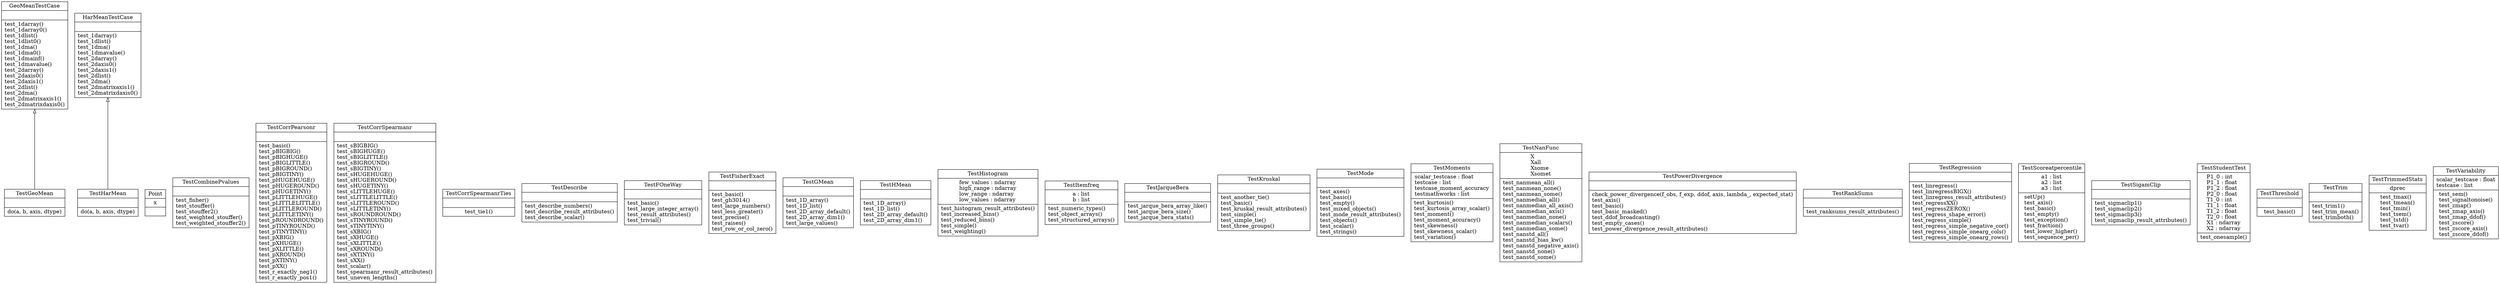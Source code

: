digraph "classes_19" {
rankdir=BT
charset="utf-8"
"test_stats.GeoMeanTestCase" [color="black", fontcolor="black", label=<{GeoMeanTestCase|<br ALIGN="LEFT"/>|test_1darray()<br ALIGN="LEFT"/>test_1darray0()<br ALIGN="LEFT"/>test_1dlist()<br ALIGN="LEFT"/>test_1dlist0()<br ALIGN="LEFT"/>test_1dma()<br ALIGN="LEFT"/>test_1dma0()<br ALIGN="LEFT"/>test_1dmainf()<br ALIGN="LEFT"/>test_1dmavalue()<br ALIGN="LEFT"/>test_2darray()<br ALIGN="LEFT"/>test_2daxis0()<br ALIGN="LEFT"/>test_2daxis1()<br ALIGN="LEFT"/>test_2dlist()<br ALIGN="LEFT"/>test_2dma()<br ALIGN="LEFT"/>test_2dmatrixaxis1()<br ALIGN="LEFT"/>test_2dmatrixdaxis0()<br ALIGN="LEFT"/>}>, shape="record", style="solid"];
"test_stats.HarMeanTestCase" [color="black", fontcolor="black", label=<{HarMeanTestCase|<br ALIGN="LEFT"/>|test_1darray()<br ALIGN="LEFT"/>test_1dlist()<br ALIGN="LEFT"/>test_1dma()<br ALIGN="LEFT"/>test_1dmavalue()<br ALIGN="LEFT"/>test_2darray()<br ALIGN="LEFT"/>test_2daxis0()<br ALIGN="LEFT"/>test_2daxis1()<br ALIGN="LEFT"/>test_2dlist()<br ALIGN="LEFT"/>test_2dma()<br ALIGN="LEFT"/>test_2dmatrixaxis1()<br ALIGN="LEFT"/>test_2dmatrixdaxis0()<br ALIGN="LEFT"/>}>, shape="record", style="solid"];
"test_stats.TestMode.test_objects.Point" [color="black", fontcolor="black", label=<{Point|x<br ALIGN="LEFT"/>|}>, shape="record", style="solid"];
"test_stats.TestCombinePvalues" [color="black", fontcolor="black", label=<{TestCombinePvalues|<br ALIGN="LEFT"/>|test_fisher()<br ALIGN="LEFT"/>test_stouffer()<br ALIGN="LEFT"/>test_stouffer2()<br ALIGN="LEFT"/>test_weighted_stouffer()<br ALIGN="LEFT"/>test_weighted_stouffer2()<br ALIGN="LEFT"/>}>, shape="record", style="solid"];
"test_stats.TestCorrPearsonr" [color="black", fontcolor="black", label=<{TestCorrPearsonr|<br ALIGN="LEFT"/>|test_basic()<br ALIGN="LEFT"/>test_pBIGBIG()<br ALIGN="LEFT"/>test_pBIGHUGE()<br ALIGN="LEFT"/>test_pBIGLITTLE()<br ALIGN="LEFT"/>test_pBIGROUND()<br ALIGN="LEFT"/>test_pBIGTINY()<br ALIGN="LEFT"/>test_pHUGEHUGE()<br ALIGN="LEFT"/>test_pHUGEROUND()<br ALIGN="LEFT"/>test_pHUGETINY()<br ALIGN="LEFT"/>test_pLITTLEHUGE()<br ALIGN="LEFT"/>test_pLITTLELITTLE()<br ALIGN="LEFT"/>test_pLITTLEROUND()<br ALIGN="LEFT"/>test_pLITTLETINY()<br ALIGN="LEFT"/>test_pROUNDROUND()<br ALIGN="LEFT"/>test_pTINYROUND()<br ALIGN="LEFT"/>test_pTINYTINY()<br ALIGN="LEFT"/>test_pXBIG()<br ALIGN="LEFT"/>test_pXHUGE()<br ALIGN="LEFT"/>test_pXLITTLE()<br ALIGN="LEFT"/>test_pXROUND()<br ALIGN="LEFT"/>test_pXTINY()<br ALIGN="LEFT"/>test_pXX()<br ALIGN="LEFT"/>test_r_exactly_neg1()<br ALIGN="LEFT"/>test_r_exactly_pos1()<br ALIGN="LEFT"/>}>, shape="record", style="solid"];
"test_stats.TestCorrSpearmanr" [color="black", fontcolor="black", label=<{TestCorrSpearmanr|<br ALIGN="LEFT"/>|test_sBIGBIG()<br ALIGN="LEFT"/>test_sBIGHUGE()<br ALIGN="LEFT"/>test_sBIGLITTLE()<br ALIGN="LEFT"/>test_sBIGROUND()<br ALIGN="LEFT"/>test_sBIGTINY()<br ALIGN="LEFT"/>test_sHUGEHUGE()<br ALIGN="LEFT"/>test_sHUGEROUND()<br ALIGN="LEFT"/>test_sHUGETINY()<br ALIGN="LEFT"/>test_sLITTLEHUGE()<br ALIGN="LEFT"/>test_sLITTLELITTLE()<br ALIGN="LEFT"/>test_sLITTLEROUND()<br ALIGN="LEFT"/>test_sLITTLETINY()<br ALIGN="LEFT"/>test_sROUNDROUND()<br ALIGN="LEFT"/>test_sTINYROUND()<br ALIGN="LEFT"/>test_sTINYTINY()<br ALIGN="LEFT"/>test_sXBIG()<br ALIGN="LEFT"/>test_sXHUGE()<br ALIGN="LEFT"/>test_sXLITTLE()<br ALIGN="LEFT"/>test_sXROUND()<br ALIGN="LEFT"/>test_sXTINY()<br ALIGN="LEFT"/>test_sXX()<br ALIGN="LEFT"/>test_scalar()<br ALIGN="LEFT"/>test_spearmanr_result_attributes()<br ALIGN="LEFT"/>test_uneven_lengths()<br ALIGN="LEFT"/>}>, shape="record", style="solid"];
"test_stats.TestCorrSpearmanrTies" [color="black", fontcolor="black", label=<{TestCorrSpearmanrTies|<br ALIGN="LEFT"/>|test_tie1()<br ALIGN="LEFT"/>}>, shape="record", style="solid"];
"test_stats.TestDescribe" [color="black", fontcolor="black", label=<{TestDescribe|<br ALIGN="LEFT"/>|test_describe_numbers()<br ALIGN="LEFT"/>test_describe_result_attributes()<br ALIGN="LEFT"/>test_describe_scalar()<br ALIGN="LEFT"/>}>, shape="record", style="solid"];
"test_stats.TestFOneWay" [color="black", fontcolor="black", label=<{TestFOneWay|<br ALIGN="LEFT"/>|test_basic()<br ALIGN="LEFT"/>test_large_integer_array()<br ALIGN="LEFT"/>test_result_attributes()<br ALIGN="LEFT"/>test_trivial()<br ALIGN="LEFT"/>}>, shape="record", style="solid"];
"test_stats.TestFisherExact" [color="black", fontcolor="black", label=<{TestFisherExact|<br ALIGN="LEFT"/>|test_basic()<br ALIGN="LEFT"/>test_gh3014()<br ALIGN="LEFT"/>test_large_numbers()<br ALIGN="LEFT"/>test_less_greater()<br ALIGN="LEFT"/>test_precise()<br ALIGN="LEFT"/>test_raises()<br ALIGN="LEFT"/>test_row_or_col_zero()<br ALIGN="LEFT"/>}>, shape="record", style="solid"];
"test_stats.TestGMean" [color="black", fontcolor="black", label=<{TestGMean|<br ALIGN="LEFT"/>|test_1D_array()<br ALIGN="LEFT"/>test_1D_list()<br ALIGN="LEFT"/>test_2D_array_default()<br ALIGN="LEFT"/>test_2D_array_dim1()<br ALIGN="LEFT"/>test_large_values()<br ALIGN="LEFT"/>}>, shape="record", style="solid"];
"test_stats.TestGeoMean" [color="black", fontcolor="black", label=<{TestGeoMean|<br ALIGN="LEFT"/>|do(a, b, axis, dtype)<br ALIGN="LEFT"/>}>, shape="record", style="solid"];
"test_stats.TestHMean" [color="black", fontcolor="black", label=<{TestHMean|<br ALIGN="LEFT"/>|test_1D_array()<br ALIGN="LEFT"/>test_1D_list()<br ALIGN="LEFT"/>test_2D_array_default()<br ALIGN="LEFT"/>test_2D_array_dim1()<br ALIGN="LEFT"/>}>, shape="record", style="solid"];
"test_stats.TestHarMean" [color="black", fontcolor="black", label=<{TestHarMean|<br ALIGN="LEFT"/>|do(a, b, axis, dtype)<br ALIGN="LEFT"/>}>, shape="record", style="solid"];
"test_stats.TestHistogram" [color="black", fontcolor="black", label=<{TestHistogram|few_values : ndarray<br ALIGN="LEFT"/>high_range : ndarray<br ALIGN="LEFT"/>low_range : ndarray<br ALIGN="LEFT"/>low_values : ndarray<br ALIGN="LEFT"/>|test_histogram_result_attributes()<br ALIGN="LEFT"/>test_increased_bins()<br ALIGN="LEFT"/>test_reduced_bins()<br ALIGN="LEFT"/>test_simple()<br ALIGN="LEFT"/>test_weighting()<br ALIGN="LEFT"/>}>, shape="record", style="solid"];
"test_stats.TestItemfreq" [color="black", fontcolor="black", label=<{TestItemfreq|a : list<br ALIGN="LEFT"/>b : list<br ALIGN="LEFT"/>|test_numeric_types()<br ALIGN="LEFT"/>test_object_arrays()<br ALIGN="LEFT"/>test_structured_arrays()<br ALIGN="LEFT"/>}>, shape="record", style="solid"];
"test_stats.TestJarqueBera" [color="black", fontcolor="black", label=<{TestJarqueBera|<br ALIGN="LEFT"/>|test_jarque_bera_array_like()<br ALIGN="LEFT"/>test_jarque_bera_size()<br ALIGN="LEFT"/>test_jarque_bera_stats()<br ALIGN="LEFT"/>}>, shape="record", style="solid"];
"test_stats.TestKruskal" [color="black", fontcolor="black", label=<{TestKruskal|<br ALIGN="LEFT"/>|test_another_tie()<br ALIGN="LEFT"/>test_basic()<br ALIGN="LEFT"/>test_kruskal_result_attributes()<br ALIGN="LEFT"/>test_simple()<br ALIGN="LEFT"/>test_simple_tie()<br ALIGN="LEFT"/>test_three_groups()<br ALIGN="LEFT"/>}>, shape="record", style="solid"];
"test_stats.TestMode" [color="black", fontcolor="black", label=<{TestMode|<br ALIGN="LEFT"/>|test_axes()<br ALIGN="LEFT"/>test_basic()<br ALIGN="LEFT"/>test_empty()<br ALIGN="LEFT"/>test_mixed_objects()<br ALIGN="LEFT"/>test_mode_result_attributes()<br ALIGN="LEFT"/>test_objects()<br ALIGN="LEFT"/>test_scalar()<br ALIGN="LEFT"/>test_strings()<br ALIGN="LEFT"/>}>, shape="record", style="solid"];
"test_stats.TestMoments" [color="black", fontcolor="black", label=<{TestMoments|scalar_testcase : float<br ALIGN="LEFT"/>testcase : list<br ALIGN="LEFT"/>testcase_moment_accuracy<br ALIGN="LEFT"/>testmathworks : list<br ALIGN="LEFT"/>|test_kurtosis()<br ALIGN="LEFT"/>test_kurtosis_array_scalar()<br ALIGN="LEFT"/>test_moment()<br ALIGN="LEFT"/>test_moment_accuracy()<br ALIGN="LEFT"/>test_skewness()<br ALIGN="LEFT"/>test_skewness_scalar()<br ALIGN="LEFT"/>test_variation()<br ALIGN="LEFT"/>}>, shape="record", style="solid"];
"test_stats.TestNanFunc" [color="black", fontcolor="black", label=<{TestNanFunc|X<br ALIGN="LEFT"/>Xall<br ALIGN="LEFT"/>Xsome<br ALIGN="LEFT"/>Xsomet<br ALIGN="LEFT"/>|test_nanmean_all()<br ALIGN="LEFT"/>test_nanmean_none()<br ALIGN="LEFT"/>test_nanmean_some()<br ALIGN="LEFT"/>test_nanmedian_all()<br ALIGN="LEFT"/>test_nanmedian_all_axis()<br ALIGN="LEFT"/>test_nanmedian_axis()<br ALIGN="LEFT"/>test_nanmedian_none()<br ALIGN="LEFT"/>test_nanmedian_scalars()<br ALIGN="LEFT"/>test_nanmedian_some()<br ALIGN="LEFT"/>test_nanstd_all()<br ALIGN="LEFT"/>test_nanstd_bias_kw()<br ALIGN="LEFT"/>test_nanstd_negative_axis()<br ALIGN="LEFT"/>test_nanstd_none()<br ALIGN="LEFT"/>test_nanstd_some()<br ALIGN="LEFT"/>}>, shape="record", style="solid"];
"test_stats.TestPowerDivergence" [color="black", fontcolor="black", label=<{TestPowerDivergence|<br ALIGN="LEFT"/>|check_power_divergence(f_obs, f_exp, ddof, axis, lambda_, expected_stat)<br ALIGN="LEFT"/>test_axis()<br ALIGN="LEFT"/>test_basic()<br ALIGN="LEFT"/>test_basic_masked()<br ALIGN="LEFT"/>test_ddof_broadcasting()<br ALIGN="LEFT"/>test_empty_cases()<br ALIGN="LEFT"/>test_power_divergence_result_attributes()<br ALIGN="LEFT"/>}>, shape="record", style="solid"];
"test_stats.TestRankSums" [color="black", fontcolor="black", label=<{TestRankSums|<br ALIGN="LEFT"/>|test_ranksums_result_attributes()<br ALIGN="LEFT"/>}>, shape="record", style="solid"];
"test_stats.TestRegression" [color="black", fontcolor="black", label=<{TestRegression|<br ALIGN="LEFT"/>|test_linregress()<br ALIGN="LEFT"/>test_linregressBIGX()<br ALIGN="LEFT"/>test_linregress_result_attributes()<br ALIGN="LEFT"/>test_regressXX()<br ALIGN="LEFT"/>test_regressZEROX()<br ALIGN="LEFT"/>test_regress_shape_error()<br ALIGN="LEFT"/>test_regress_simple()<br ALIGN="LEFT"/>test_regress_simple_negative_cor()<br ALIGN="LEFT"/>test_regress_simple_onearg_cols()<br ALIGN="LEFT"/>test_regress_simple_onearg_rows()<br ALIGN="LEFT"/>}>, shape="record", style="solid"];
"test_stats.TestScoreatpercentile" [color="black", fontcolor="black", label=<{TestScoreatpercentile|a1 : list<br ALIGN="LEFT"/>a2 : list<br ALIGN="LEFT"/>a3 : list<br ALIGN="LEFT"/>|setUp()<br ALIGN="LEFT"/>test_axis()<br ALIGN="LEFT"/>test_basic()<br ALIGN="LEFT"/>test_empty()<br ALIGN="LEFT"/>test_exception()<br ALIGN="LEFT"/>test_fraction()<br ALIGN="LEFT"/>test_lower_higher()<br ALIGN="LEFT"/>test_sequence_per()<br ALIGN="LEFT"/>}>, shape="record", style="solid"];
"test_stats.TestSigamClip" [color="black", fontcolor="black", label=<{TestSigamClip|<br ALIGN="LEFT"/>|test_sigmaclip1()<br ALIGN="LEFT"/>test_sigmaclip2()<br ALIGN="LEFT"/>test_sigmaclip3()<br ALIGN="LEFT"/>test_sigmaclip_result_attributes()<br ALIGN="LEFT"/>}>, shape="record", style="solid"];
"test_stats.TestStudentTest" [color="black", fontcolor="black", label=<{TestStudentTest|P1_0 : int<br ALIGN="LEFT"/>P1_1 : float<br ALIGN="LEFT"/>P1_2 : float<br ALIGN="LEFT"/>P2_0 : float<br ALIGN="LEFT"/>T1_0 : int<br ALIGN="LEFT"/>T1_1 : float<br ALIGN="LEFT"/>T1_2 : float<br ALIGN="LEFT"/>T2_0 : float<br ALIGN="LEFT"/>X1 : ndarray<br ALIGN="LEFT"/>X2 : ndarray<br ALIGN="LEFT"/>|test_onesample()<br ALIGN="LEFT"/>}>, shape="record", style="solid"];
"test_stats.TestThreshold" [color="black", fontcolor="black", label=<{TestThreshold|<br ALIGN="LEFT"/>|test_basic()<br ALIGN="LEFT"/>}>, shape="record", style="solid"];
"test_stats.TestTrim" [color="black", fontcolor="black", label=<{TestTrim|<br ALIGN="LEFT"/>|test_trim1()<br ALIGN="LEFT"/>test_trim_mean()<br ALIGN="LEFT"/>test_trimboth()<br ALIGN="LEFT"/>}>, shape="record", style="solid"];
"test_stats.TestTrimmedStats" [color="black", fontcolor="black", label=<{TestTrimmedStats|dprec<br ALIGN="LEFT"/>|test_tmax()<br ALIGN="LEFT"/>test_tmean()<br ALIGN="LEFT"/>test_tmin()<br ALIGN="LEFT"/>test_tsem()<br ALIGN="LEFT"/>test_tstd()<br ALIGN="LEFT"/>test_tvar()<br ALIGN="LEFT"/>}>, shape="record", style="solid"];
"test_stats.TestVariability" [color="black", fontcolor="black", label=<{TestVariability|scalar_testcase : float<br ALIGN="LEFT"/>testcase : list<br ALIGN="LEFT"/>|test_sem()<br ALIGN="LEFT"/>test_signaltonoise()<br ALIGN="LEFT"/>test_zmap()<br ALIGN="LEFT"/>test_zmap_axis()<br ALIGN="LEFT"/>test_zmap_ddof()<br ALIGN="LEFT"/>test_zscore()<br ALIGN="LEFT"/>test_zscore_axis()<br ALIGN="LEFT"/>test_zscore_ddof()<br ALIGN="LEFT"/>}>, shape="record", style="solid"];
"test_stats.TestGeoMean" -> "test_stats.GeoMeanTestCase" [arrowhead="empty", arrowtail="none"];
"test_stats.TestHarMean" -> "test_stats.HarMeanTestCase" [arrowhead="empty", arrowtail="none"];
}
